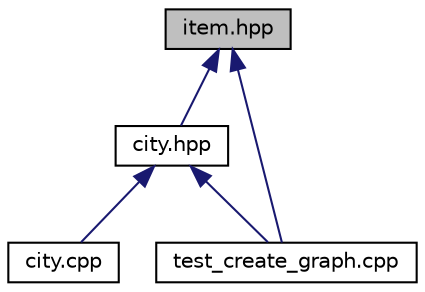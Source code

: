 digraph "item.hpp"
{
 // LATEX_PDF_SIZE
  edge [fontname="Helvetica",fontsize="10",labelfontname="Helvetica",labelfontsize="10"];
  node [fontname="Helvetica",fontsize="10",shape=record];
  Node1 [label="item.hpp",height=0.2,width=0.4,color="black", fillcolor="grey75", style="filled", fontcolor="black",tooltip=" "];
  Node1 -> Node2 [dir="back",color="midnightblue",fontsize="10",style="solid"];
  Node2 [label="city.hpp",height=0.2,width=0.4,color="black", fillcolor="white", style="filled",URL="$city_8hpp.html",tooltip=" "];
  Node2 -> Node3 [dir="back",color="midnightblue",fontsize="10",style="solid"];
  Node3 [label="city.cpp",height=0.2,width=0.4,color="black", fillcolor="white", style="filled",URL="$city_8cpp.html",tooltip=" "];
  Node2 -> Node4 [dir="back",color="midnightblue",fontsize="10",style="solid"];
  Node4 [label="test_create_graph.cpp",height=0.2,width=0.4,color="black", fillcolor="white", style="filled",URL="$test__create__graph_8cpp.html",tooltip=" "];
  Node1 -> Node4 [dir="back",color="midnightblue",fontsize="10",style="solid"];
}
